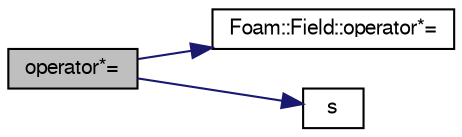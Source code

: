 digraph "operator*="
{
  bgcolor="transparent";
  edge [fontname="FreeSans",fontsize="10",labelfontname="FreeSans",labelfontsize="10"];
  node [fontname="FreeSans",fontsize="10",shape=record];
  rankdir="LR";
  Node23149 [label="operator*=",height=0.2,width=0.4,color="black", fillcolor="grey75", style="filled", fontcolor="black"];
  Node23149 -> Node23150 [color="midnightblue",fontsize="10",style="solid",fontname="FreeSans"];
  Node23150 [label="Foam::Field::operator*=",height=0.2,width=0.4,color="black",URL="$a26466.html#a9adaf391234c9fc13fa38af10b678888"];
  Node23149 -> Node23151 [color="midnightblue",fontsize="10",style="solid",fontname="FreeSans"];
  Node23151 [label="s",height=0.2,width=0.4,color="black",URL="$a18905.html#abb9c4233033fad2ad0206cd4adad3b9f"];
}
